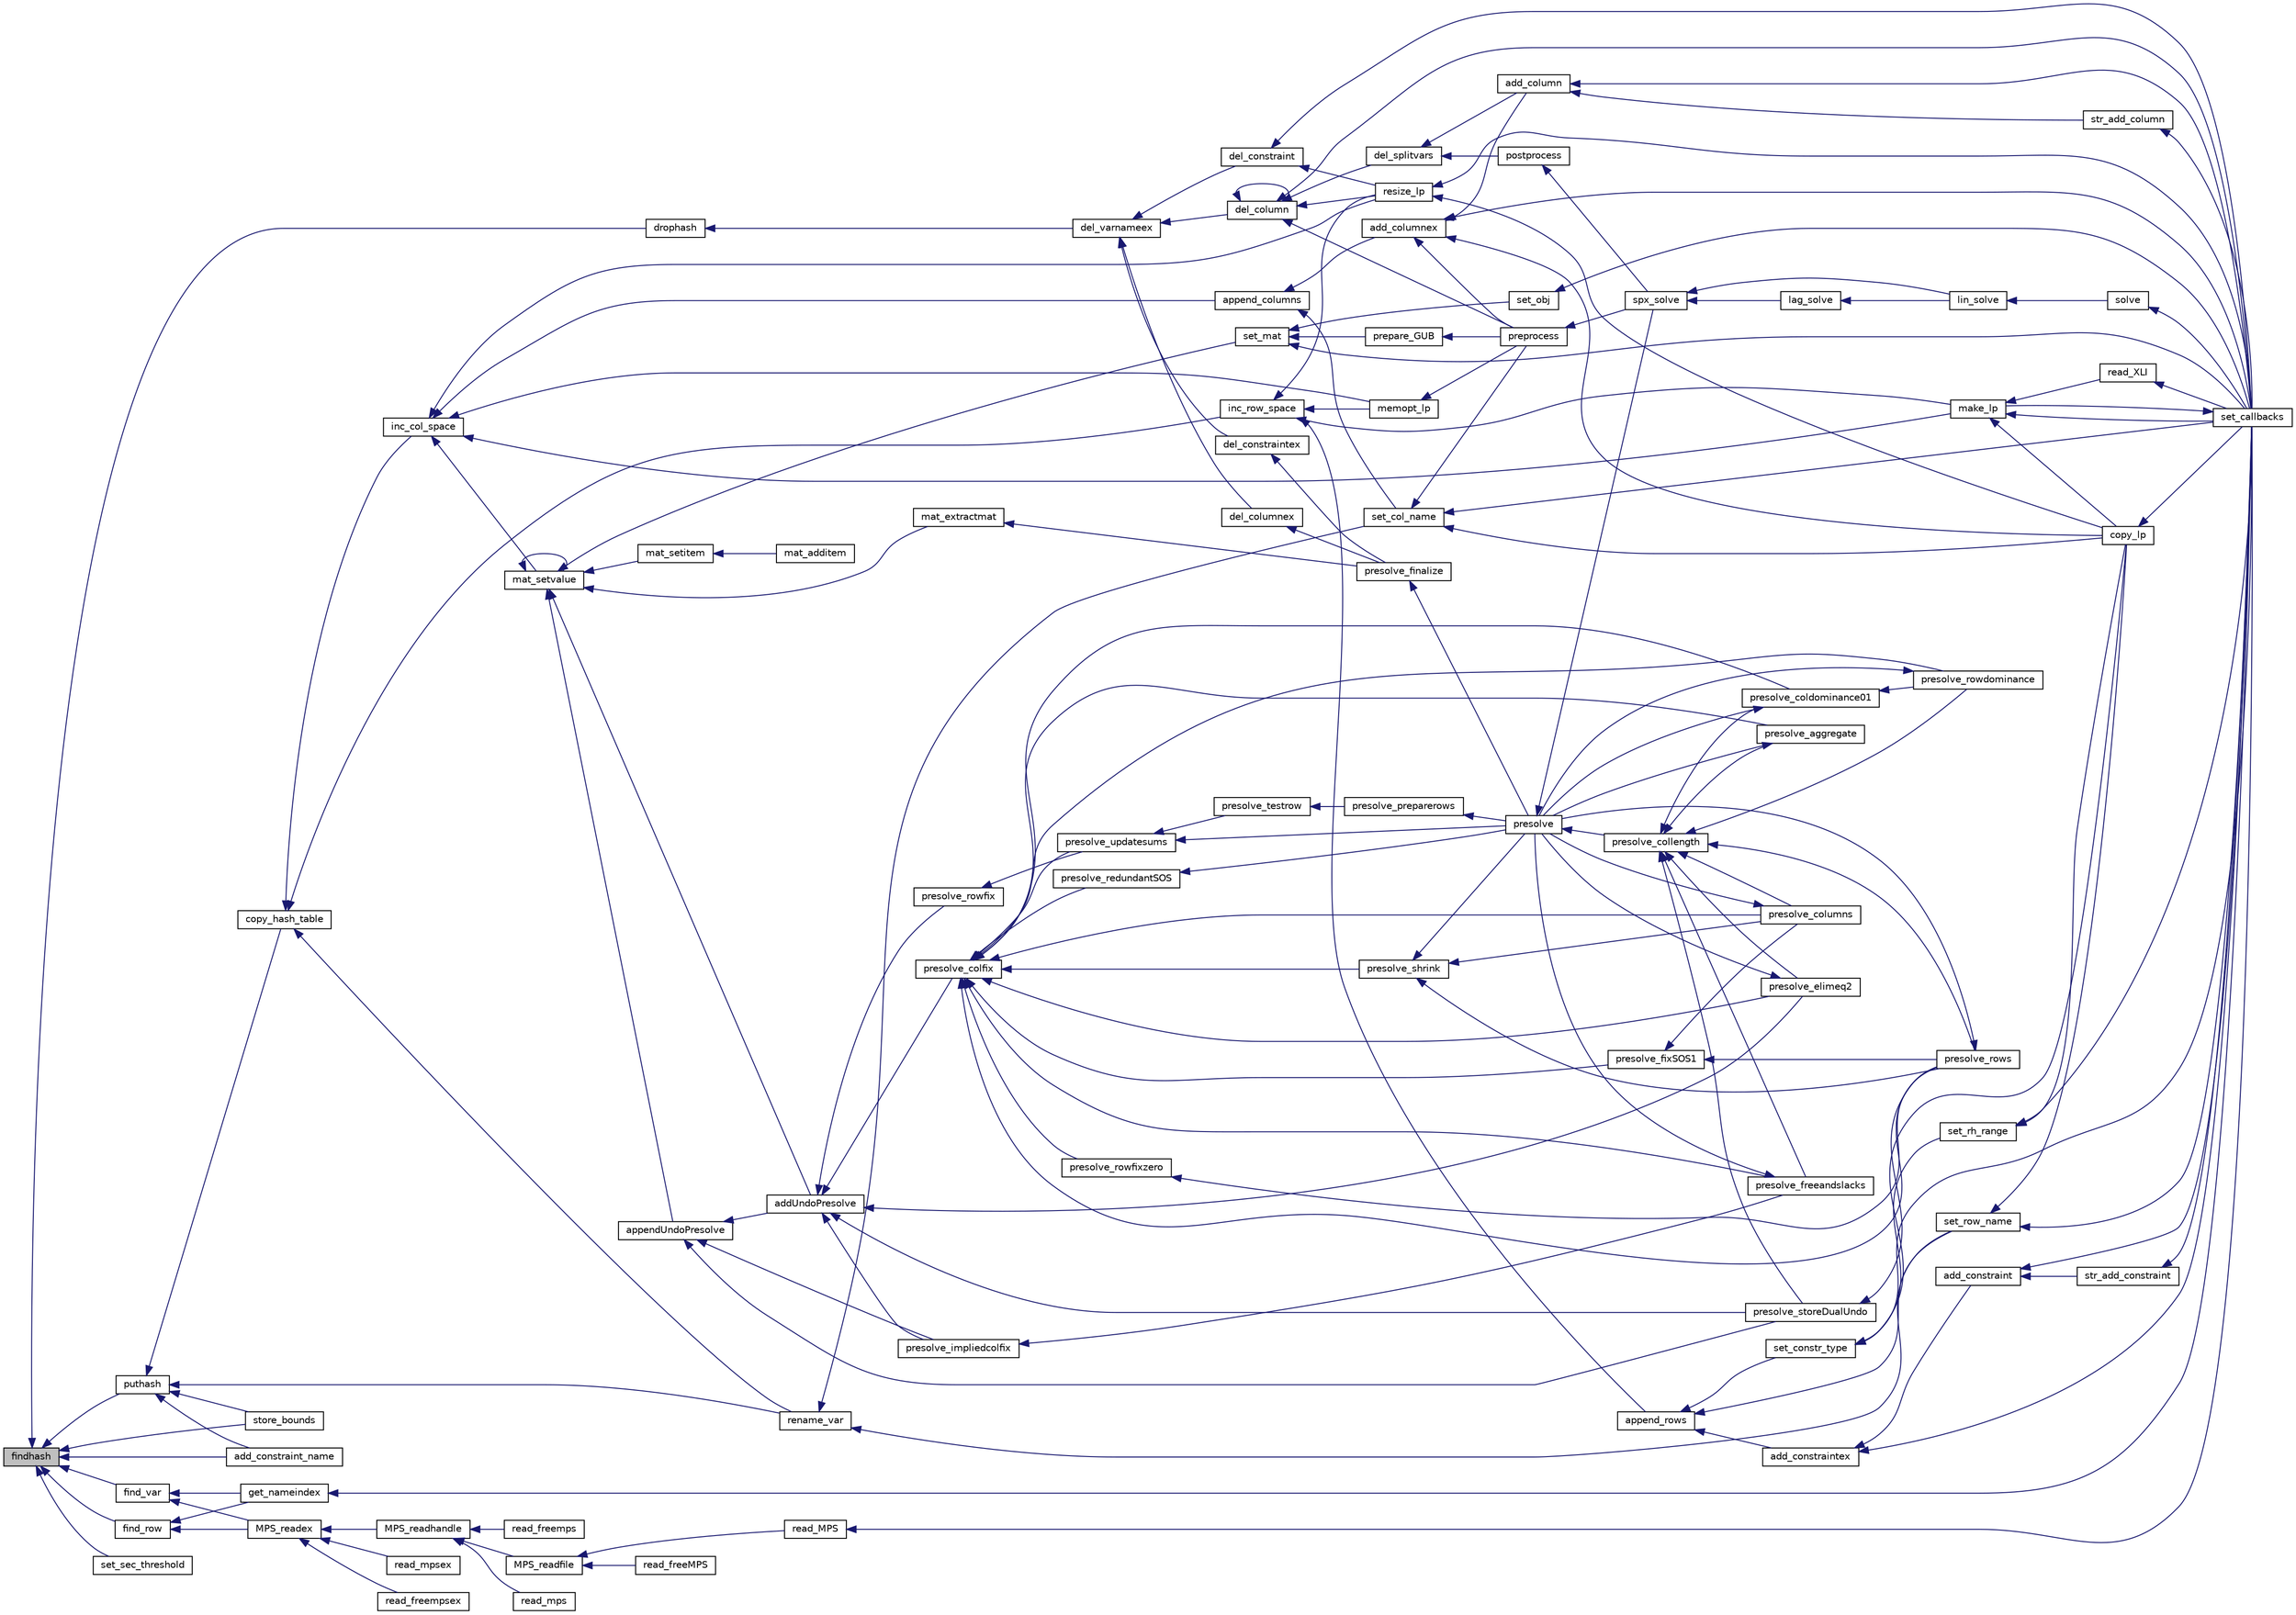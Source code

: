 digraph "findhash"
{
  edge [fontname="Helvetica",fontsize="10",labelfontname="Helvetica",labelfontsize="10"];
  node [fontname="Helvetica",fontsize="10",shape=record];
  rankdir="LR";
  Node204 [label="findhash",height=0.2,width=0.4,color="black", fillcolor="grey75", style="filled", fontcolor="black"];
  Node204 -> Node205 [dir="back",color="midnightblue",fontsize="10",style="solid",fontname="Helvetica"];
  Node205 [label="puthash",height=0.2,width=0.4,color="black", fillcolor="white", style="filled",URL="$d1/d7a/lp___hash_8h.html#aa4c1bd8f327e858bde2234bb6ef18772"];
  Node205 -> Node206 [dir="back",color="midnightblue",fontsize="10",style="solid",fontname="Helvetica"];
  Node206 [label="copy_hash_table",height=0.2,width=0.4,color="black", fillcolor="white", style="filled",URL="$d1/d7a/lp___hash_8h.html#ae6edcd0f73c54847e6a759f428c3a90a"];
  Node206 -> Node207 [dir="back",color="midnightblue",fontsize="10",style="solid",fontname="Helvetica"];
  Node207 [label="inc_row_space",height=0.2,width=0.4,color="black", fillcolor="white", style="filled",URL="$df/df7/lp__lib_8h.html#a6d1b5f1378df321f4ba817427e26cd49"];
  Node207 -> Node208 [dir="back",color="midnightblue",fontsize="10",style="solid",fontname="Helvetica"];
  Node208 [label="make_lp",height=0.2,width=0.4,color="black", fillcolor="white", style="filled",URL="$df/df7/lp__lib_8h.html#a68a0333d84dd944f67e2a0ec72e346a9"];
  Node208 -> Node209 [dir="back",color="midnightblue",fontsize="10",style="solid",fontname="Helvetica"];
  Node209 [label="copy_lp",height=0.2,width=0.4,color="black", fillcolor="white", style="filled",URL="$df/df7/lp__lib_8h.html#aca83ecdbc200b414db491306f3070ae9"];
  Node209 -> Node210 [dir="back",color="midnightblue",fontsize="10",style="solid",fontname="Helvetica"];
  Node210 [label="set_callbacks",height=0.2,width=0.4,color="black", fillcolor="white", style="filled",URL="$df/df7/lp__lib_8h.html#a929e8acb9704f61e16927c915c15cd07"];
  Node210 -> Node208 [dir="back",color="midnightblue",fontsize="10",style="solid",fontname="Helvetica"];
  Node208 -> Node210 [dir="back",color="midnightblue",fontsize="10",style="solid",fontname="Helvetica"];
  Node208 -> Node211 [dir="back",color="midnightblue",fontsize="10",style="solid",fontname="Helvetica"];
  Node211 [label="read_XLI",height=0.2,width=0.4,color="black", fillcolor="white", style="filled",URL="$df/df7/lp__lib_8h.html#a351dd803960ab0dae2b39f2c65d3a58d"];
  Node211 -> Node210 [dir="back",color="midnightblue",fontsize="10",style="solid",fontname="Helvetica"];
  Node207 -> Node212 [dir="back",color="midnightblue",fontsize="10",style="solid",fontname="Helvetica"];
  Node212 [label="resize_lp",height=0.2,width=0.4,color="black", fillcolor="white", style="filled",URL="$df/df7/lp__lib_8h.html#a3888240fa3e60fcc781ce5139d41225d"];
  Node212 -> Node209 [dir="back",color="midnightblue",fontsize="10",style="solid",fontname="Helvetica"];
  Node212 -> Node210 [dir="back",color="midnightblue",fontsize="10",style="solid",fontname="Helvetica"];
  Node207 -> Node213 [dir="back",color="midnightblue",fontsize="10",style="solid",fontname="Helvetica"];
  Node213 [label="memopt_lp",height=0.2,width=0.4,color="black", fillcolor="white", style="filled",URL="$df/df7/lp__lib_8h.html#af9340fa7c8926c39b68325dcef47a2eb"];
  Node213 -> Node214 [dir="back",color="midnightblue",fontsize="10",style="solid",fontname="Helvetica"];
  Node214 [label="preprocess",height=0.2,width=0.4,color="black", fillcolor="white", style="filled",URL="$df/df7/lp__lib_8h.html#a97c637125d89c31df9c86d5b091567be"];
  Node214 -> Node215 [dir="back",color="midnightblue",fontsize="10",style="solid",fontname="Helvetica"];
  Node215 [label="spx_solve",height=0.2,width=0.4,color="black", fillcolor="white", style="filled",URL="$d1/d0a/lp__simplex_8h.html#a3effc8b68c1fb21095e7324d83d0dbf7"];
  Node215 -> Node216 [dir="back",color="midnightblue",fontsize="10",style="solid",fontname="Helvetica"];
  Node216 [label="lag_solve",height=0.2,width=0.4,color="black", fillcolor="white", style="filled",URL="$d1/d0a/lp__simplex_8h.html#a320e9e82c06466267a7cb7844c7767b8"];
  Node216 -> Node217 [dir="back",color="midnightblue",fontsize="10",style="solid",fontname="Helvetica"];
  Node217 [label="lin_solve",height=0.2,width=0.4,color="black", fillcolor="white", style="filled",URL="$d1/d0a/lp__simplex_8h.html#a794b0beb471eb7ece9a694717b65b947"];
  Node217 -> Node218 [dir="back",color="midnightblue",fontsize="10",style="solid",fontname="Helvetica"];
  Node218 [label="solve",height=0.2,width=0.4,color="black", fillcolor="white", style="filled",URL="$df/df7/lp__lib_8h.html#a0f4da3a192397e77e6fe92704d4fad3f"];
  Node218 -> Node210 [dir="back",color="midnightblue",fontsize="10",style="solid",fontname="Helvetica"];
  Node215 -> Node217 [dir="back",color="midnightblue",fontsize="10",style="solid",fontname="Helvetica"];
  Node207 -> Node219 [dir="back",color="midnightblue",fontsize="10",style="solid",fontname="Helvetica"];
  Node219 [label="append_rows",height=0.2,width=0.4,color="black", fillcolor="white", style="filled",URL="$df/df7/lp__lib_8h.html#a518ad1ac2344480c0388dc997dac1f13"];
  Node219 -> Node220 [dir="back",color="midnightblue",fontsize="10",style="solid",fontname="Helvetica"];
  Node220 [label="add_constraintex",height=0.2,width=0.4,color="black", fillcolor="white", style="filled",URL="$df/df7/lp__lib_8h.html#a72939ceb6c02b858f0462fffc76c7cc7"];
  Node220 -> Node221 [dir="back",color="midnightblue",fontsize="10",style="solid",fontname="Helvetica"];
  Node221 [label="add_constraint",height=0.2,width=0.4,color="black", fillcolor="white", style="filled",URL="$df/df7/lp__lib_8h.html#a9bc4a8f05123c2512ef0059771c74909"];
  Node221 -> Node222 [dir="back",color="midnightblue",fontsize="10",style="solid",fontname="Helvetica"];
  Node222 [label="str_add_constraint",height=0.2,width=0.4,color="black", fillcolor="white", style="filled",URL="$df/df7/lp__lib_8h.html#a783404ff7b2853d45f0e2f1e4f8bb30d"];
  Node222 -> Node210 [dir="back",color="midnightblue",fontsize="10",style="solid",fontname="Helvetica"];
  Node221 -> Node210 [dir="back",color="midnightblue",fontsize="10",style="solid",fontname="Helvetica"];
  Node220 -> Node210 [dir="back",color="midnightblue",fontsize="10",style="solid",fontname="Helvetica"];
  Node219 -> Node223 [dir="back",color="midnightblue",fontsize="10",style="solid",fontname="Helvetica"];
  Node223 [label="set_constr_type",height=0.2,width=0.4,color="black", fillcolor="white", style="filled",URL="$df/df7/lp__lib_8h.html#adc9936d860d7678bd885f9784ae35f22"];
  Node223 -> Node209 [dir="back",color="midnightblue",fontsize="10",style="solid",fontname="Helvetica"];
  Node223 -> Node224 [dir="back",color="midnightblue",fontsize="10",style="solid",fontname="Helvetica"];
  Node224 [label="set_rh_range",height=0.2,width=0.4,color="black", fillcolor="white", style="filled",URL="$df/df7/lp__lib_8h.html#a728ff2b20d5451250ca2512f5d89c5e4"];
  Node224 -> Node209 [dir="back",color="midnightblue",fontsize="10",style="solid",fontname="Helvetica"];
  Node224 -> Node210 [dir="back",color="midnightblue",fontsize="10",style="solid",fontname="Helvetica"];
  Node223 -> Node210 [dir="back",color="midnightblue",fontsize="10",style="solid",fontname="Helvetica"];
  Node219 -> Node225 [dir="back",color="midnightblue",fontsize="10",style="solid",fontname="Helvetica"];
  Node225 [label="set_row_name",height=0.2,width=0.4,color="black", fillcolor="white", style="filled",URL="$df/df7/lp__lib_8h.html#adb54f658e12211fc717c7e2ad0f57ad5"];
  Node225 -> Node209 [dir="back",color="midnightblue",fontsize="10",style="solid",fontname="Helvetica"];
  Node225 -> Node210 [dir="back",color="midnightblue",fontsize="10",style="solid",fontname="Helvetica"];
  Node206 -> Node226 [dir="back",color="midnightblue",fontsize="10",style="solid",fontname="Helvetica"];
  Node226 [label="inc_col_space",height=0.2,width=0.4,color="black", fillcolor="white", style="filled",URL="$df/df7/lp__lib_8h.html#a19aaef4102ef22569c69de15939fd77f"];
  Node226 -> Node208 [dir="back",color="midnightblue",fontsize="10",style="solid",fontname="Helvetica"];
  Node226 -> Node212 [dir="back",color="midnightblue",fontsize="10",style="solid",fontname="Helvetica"];
  Node226 -> Node213 [dir="back",color="midnightblue",fontsize="10",style="solid",fontname="Helvetica"];
  Node226 -> Node227 [dir="back",color="midnightblue",fontsize="10",style="solid",fontname="Helvetica"];
  Node227 [label="append_columns",height=0.2,width=0.4,color="black", fillcolor="white", style="filled",URL="$df/df7/lp__lib_8h.html#af2eb621df330da05b8dbe0f492de947c"];
  Node227 -> Node228 [dir="back",color="midnightblue",fontsize="10",style="solid",fontname="Helvetica"];
  Node228 [label="add_columnex",height=0.2,width=0.4,color="black", fillcolor="white", style="filled",URL="$df/df7/lp__lib_8h.html#a2f59f71c70b34d6198979dd6652f2dbd"];
  Node228 -> Node209 [dir="back",color="midnightblue",fontsize="10",style="solid",fontname="Helvetica"];
  Node228 -> Node229 [dir="back",color="midnightblue",fontsize="10",style="solid",fontname="Helvetica"];
  Node229 [label="add_column",height=0.2,width=0.4,color="black", fillcolor="white", style="filled",URL="$df/df7/lp__lib_8h.html#ab0aae6678125797fe5acd4d9e4ec5ada"];
  Node229 -> Node230 [dir="back",color="midnightblue",fontsize="10",style="solid",fontname="Helvetica"];
  Node230 [label="str_add_column",height=0.2,width=0.4,color="black", fillcolor="white", style="filled",URL="$df/df7/lp__lib_8h.html#a8e97e48b7672e3a822758f53b897b960"];
  Node230 -> Node210 [dir="back",color="midnightblue",fontsize="10",style="solid",fontname="Helvetica"];
  Node229 -> Node210 [dir="back",color="midnightblue",fontsize="10",style="solid",fontname="Helvetica"];
  Node228 -> Node210 [dir="back",color="midnightblue",fontsize="10",style="solid",fontname="Helvetica"];
  Node228 -> Node214 [dir="back",color="midnightblue",fontsize="10",style="solid",fontname="Helvetica"];
  Node227 -> Node231 [dir="back",color="midnightblue",fontsize="10",style="solid",fontname="Helvetica"];
  Node231 [label="set_col_name",height=0.2,width=0.4,color="black", fillcolor="white", style="filled",URL="$df/df7/lp__lib_8h.html#a751584b8fc5364188ce4cfedd22a41f0"];
  Node231 -> Node209 [dir="back",color="midnightblue",fontsize="10",style="solid",fontname="Helvetica"];
  Node231 -> Node210 [dir="back",color="midnightblue",fontsize="10",style="solid",fontname="Helvetica"];
  Node231 -> Node214 [dir="back",color="midnightblue",fontsize="10",style="solid",fontname="Helvetica"];
  Node226 -> Node232 [dir="back",color="midnightblue",fontsize="10",style="solid",fontname="Helvetica"];
  Node232 [label="mat_setvalue",height=0.2,width=0.4,color="black", fillcolor="white", style="filled",URL="$d0/d48/lp__matrix_8h.html#a3cf5f70351e501251681b113289293da"];
  Node232 -> Node233 [dir="back",color="midnightblue",fontsize="10",style="solid",fontname="Helvetica"];
  Node233 [label="set_mat",height=0.2,width=0.4,color="black", fillcolor="white", style="filled",URL="$df/df7/lp__lib_8h.html#a21ce2e5c2697a784e679f1b3ae596d92"];
  Node233 -> Node234 [dir="back",color="midnightblue",fontsize="10",style="solid",fontname="Helvetica"];
  Node234 [label="set_obj",height=0.2,width=0.4,color="black", fillcolor="white", style="filled",URL="$df/df7/lp__lib_8h.html#aa23a77296dfa4c4350f59de4eb2dd793"];
  Node234 -> Node210 [dir="back",color="midnightblue",fontsize="10",style="solid",fontname="Helvetica"];
  Node233 -> Node210 [dir="back",color="midnightblue",fontsize="10",style="solid",fontname="Helvetica"];
  Node233 -> Node235 [dir="back",color="midnightblue",fontsize="10",style="solid",fontname="Helvetica"];
  Node235 [label="prepare_GUB",height=0.2,width=0.4,color="black", fillcolor="white", style="filled",URL="$df/df7/lp__lib_8h.html#aa8871fd842850304a627fbe3be7d31fb"];
  Node235 -> Node214 [dir="back",color="midnightblue",fontsize="10",style="solid",fontname="Helvetica"];
  Node232 -> Node236 [dir="back",color="midnightblue",fontsize="10",style="solid",fontname="Helvetica"];
  Node236 [label="mat_extractmat",height=0.2,width=0.4,color="black", fillcolor="white", style="filled",URL="$d0/d48/lp__matrix_8h.html#a8fe5b95ea2aa30bba3f5050534e4c420"];
  Node236 -> Node237 [dir="back",color="midnightblue",fontsize="10",style="solid",fontname="Helvetica"];
  Node237 [label="presolve_finalize",height=0.2,width=0.4,color="black", fillcolor="white", style="filled",URL="$d3/da5/lp__presolve_8c.html#a46c3fddf42b480372a735f9cc14c5c38"];
  Node237 -> Node238 [dir="back",color="midnightblue",fontsize="10",style="solid",fontname="Helvetica"];
  Node238 [label="presolve",height=0.2,width=0.4,color="black", fillcolor="white", style="filled",URL="$da/dae/lp__presolve_8h.html#a63c9f891fb867de51e44d08313fdd585"];
  Node238 -> Node239 [dir="back",color="midnightblue",fontsize="10",style="solid",fontname="Helvetica"];
  Node239 [label="presolve_collength",height=0.2,width=0.4,color="black", fillcolor="white", style="filled",URL="$da/dae/lp__presolve_8h.html#a58b595e285879c5d2996a0a6247d9389"];
  Node239 -> Node240 [dir="back",color="midnightblue",fontsize="10",style="solid",fontname="Helvetica"];
  Node240 [label="presolve_storeDualUndo",height=0.2,width=0.4,color="black", fillcolor="white", style="filled",URL="$d3/da5/lp__presolve_8c.html#a1aba0570d1275e34fbd173aa558c4c14"];
  Node240 -> Node241 [dir="back",color="midnightblue",fontsize="10",style="solid",fontname="Helvetica"];
  Node241 [label="presolve_rows",height=0.2,width=0.4,color="black", fillcolor="white", style="filled",URL="$d3/da5/lp__presolve_8c.html#a93c32e563cfede02af08bd1a3d46bd6d"];
  Node241 -> Node238 [dir="back",color="midnightblue",fontsize="10",style="solid",fontname="Helvetica"];
  Node239 -> Node242 [dir="back",color="midnightblue",fontsize="10",style="solid",fontname="Helvetica"];
  Node242 [label="presolve_elimeq2",height=0.2,width=0.4,color="black", fillcolor="white", style="filled",URL="$d3/da5/lp__presolve_8c.html#a7844c56aa332fe22274fffac21b497b8"];
  Node242 -> Node238 [dir="back",color="midnightblue",fontsize="10",style="solid",fontname="Helvetica"];
  Node239 -> Node243 [dir="back",color="midnightblue",fontsize="10",style="solid",fontname="Helvetica"];
  Node243 [label="presolve_rowdominance",height=0.2,width=0.4,color="black", fillcolor="white", style="filled",URL="$d3/da5/lp__presolve_8c.html#a7e03acd96990d99539251375f7faff4a"];
  Node243 -> Node238 [dir="back",color="midnightblue",fontsize="10",style="solid",fontname="Helvetica"];
  Node239 -> Node244 [dir="back",color="midnightblue",fontsize="10",style="solid",fontname="Helvetica"];
  Node244 [label="presolve_coldominance01",height=0.2,width=0.4,color="black", fillcolor="white", style="filled",URL="$d3/da5/lp__presolve_8c.html#a38ba8dae4e0bbdd4ab2ab77f7d146596"];
  Node244 -> Node243 [dir="back",color="midnightblue",fontsize="10",style="solid",fontname="Helvetica"];
  Node244 -> Node238 [dir="back",color="midnightblue",fontsize="10",style="solid",fontname="Helvetica"];
  Node239 -> Node245 [dir="back",color="midnightblue",fontsize="10",style="solid",fontname="Helvetica"];
  Node245 [label="presolve_aggregate",height=0.2,width=0.4,color="black", fillcolor="white", style="filled",URL="$d3/da5/lp__presolve_8c.html#accb9e4202e7222ff4aba91e3c15efa73"];
  Node245 -> Node238 [dir="back",color="midnightblue",fontsize="10",style="solid",fontname="Helvetica"];
  Node239 -> Node246 [dir="back",color="midnightblue",fontsize="10",style="solid",fontname="Helvetica"];
  Node246 [label="presolve_columns",height=0.2,width=0.4,color="black", fillcolor="white", style="filled",URL="$d3/da5/lp__presolve_8c.html#ada5e067bb25106a6d8ecd75d23be8600"];
  Node246 -> Node238 [dir="back",color="midnightblue",fontsize="10",style="solid",fontname="Helvetica"];
  Node239 -> Node247 [dir="back",color="midnightblue",fontsize="10",style="solid",fontname="Helvetica"];
  Node247 [label="presolve_freeandslacks",height=0.2,width=0.4,color="black", fillcolor="white", style="filled",URL="$d3/da5/lp__presolve_8c.html#a62d34320b14c8946670a7fc73a04828a"];
  Node247 -> Node238 [dir="back",color="midnightblue",fontsize="10",style="solid",fontname="Helvetica"];
  Node239 -> Node241 [dir="back",color="midnightblue",fontsize="10",style="solid",fontname="Helvetica"];
  Node238 -> Node215 [dir="back",color="midnightblue",fontsize="10",style="solid",fontname="Helvetica"];
  Node232 -> Node248 [dir="back",color="midnightblue",fontsize="10",style="solid",fontname="Helvetica"];
  Node248 [label="mat_setitem",height=0.2,width=0.4,color="black", fillcolor="white", style="filled",URL="$d0/d48/lp__matrix_8h.html#ac8defba940597273d1e2f41af9c4fdd6"];
  Node248 -> Node249 [dir="back",color="midnightblue",fontsize="10",style="solid",fontname="Helvetica"];
  Node249 [label="mat_additem",height=0.2,width=0.4,color="black", fillcolor="white", style="filled",URL="$d0/d48/lp__matrix_8h.html#adae88f0f1d337755cfa985774c30135f"];
  Node232 -> Node232 [dir="back",color="midnightblue",fontsize="10",style="solid",fontname="Helvetica"];
  Node232 -> Node250 [dir="back",color="midnightblue",fontsize="10",style="solid",fontname="Helvetica"];
  Node250 [label="appendUndoPresolve",height=0.2,width=0.4,color="black", fillcolor="white", style="filled",URL="$d0/d48/lp__matrix_8h.html#aa8e38f815c9cbd06ef78e67a7f0cb056"];
  Node250 -> Node251 [dir="back",color="midnightblue",fontsize="10",style="solid",fontname="Helvetica"];
  Node251 [label="addUndoPresolve",height=0.2,width=0.4,color="black", fillcolor="white", style="filled",URL="$d0/d48/lp__matrix_8h.html#a1d2df317ce9ff9f7d2175c6f4f5998fd"];
  Node251 -> Node240 [dir="back",color="midnightblue",fontsize="10",style="solid",fontname="Helvetica"];
  Node251 -> Node252 [dir="back",color="midnightblue",fontsize="10",style="solid",fontname="Helvetica"];
  Node252 [label="presolve_rowfix",height=0.2,width=0.4,color="black", fillcolor="white", style="filled",URL="$d3/da5/lp__presolve_8c.html#a520eef3ceedd449b38f7efcba96f8f9d"];
  Node252 -> Node253 [dir="back",color="midnightblue",fontsize="10",style="solid",fontname="Helvetica"];
  Node253 [label="presolve_updatesums",height=0.2,width=0.4,color="black", fillcolor="white", style="filled",URL="$da/dae/lp__presolve_8h.html#a48aae6398bfe8f3779631422b53e0f2c"];
  Node253 -> Node254 [dir="back",color="midnightblue",fontsize="10",style="solid",fontname="Helvetica"];
  Node254 [label="presolve_testrow",height=0.2,width=0.4,color="black", fillcolor="white", style="filled",URL="$d3/da5/lp__presolve_8c.html#ad41ebd5dd7c996f3138eacf6bbf4484f"];
  Node254 -> Node255 [dir="back",color="midnightblue",fontsize="10",style="solid",fontname="Helvetica"];
  Node255 [label="presolve_preparerows",height=0.2,width=0.4,color="black", fillcolor="white", style="filled",URL="$d3/da5/lp__presolve_8c.html#a8907ce5b9083799d1f9b1245a265a104"];
  Node255 -> Node238 [dir="back",color="midnightblue",fontsize="10",style="solid",fontname="Helvetica"];
  Node253 -> Node238 [dir="back",color="midnightblue",fontsize="10",style="solid",fontname="Helvetica"];
  Node251 -> Node256 [dir="back",color="midnightblue",fontsize="10",style="solid",fontname="Helvetica"];
  Node256 [label="presolve_colfix",height=0.2,width=0.4,color="black", fillcolor="white", style="filled",URL="$da/dae/lp__presolve_8h.html#a5ac5af2f2db21d53c5a0655080959a42"];
  Node256 -> Node257 [dir="back",color="midnightblue",fontsize="10",style="solid",fontname="Helvetica"];
  Node257 [label="presolve_shrink",height=0.2,width=0.4,color="black", fillcolor="white", style="filled",URL="$da/dae/lp__presolve_8h.html#a0af83f2ddc82962e4531d33df40823b4"];
  Node257 -> Node246 [dir="back",color="midnightblue",fontsize="10",style="solid",fontname="Helvetica"];
  Node257 -> Node241 [dir="back",color="midnightblue",fontsize="10",style="solid",fontname="Helvetica"];
  Node257 -> Node238 [dir="back",color="midnightblue",fontsize="10",style="solid",fontname="Helvetica"];
  Node256 -> Node258 [dir="back",color="midnightblue",fontsize="10",style="solid",fontname="Helvetica"];
  Node258 [label="presolve_redundantSOS",height=0.2,width=0.4,color="black", fillcolor="white", style="filled",URL="$d3/da5/lp__presolve_8c.html#a59de989fa2e2b3a1c70900138341444c"];
  Node258 -> Node238 [dir="back",color="midnightblue",fontsize="10",style="solid",fontname="Helvetica"];
  Node256 -> Node259 [dir="back",color="midnightblue",fontsize="10",style="solid",fontname="Helvetica"];
  Node259 [label="presolve_fixSOS1",height=0.2,width=0.4,color="black", fillcolor="white", style="filled",URL="$d3/da5/lp__presolve_8c.html#afe23851dfda31715aa642bf989e12ffc"];
  Node259 -> Node246 [dir="back",color="midnightblue",fontsize="10",style="solid",fontname="Helvetica"];
  Node259 -> Node241 [dir="back",color="midnightblue",fontsize="10",style="solid",fontname="Helvetica"];
  Node256 -> Node260 [dir="back",color="midnightblue",fontsize="10",style="solid",fontname="Helvetica"];
  Node260 [label="presolve_rowfixzero",height=0.2,width=0.4,color="black", fillcolor="white", style="filled",URL="$d3/da5/lp__presolve_8c.html#a4f192a0462d482c119b3966df893497c"];
  Node260 -> Node241 [dir="back",color="midnightblue",fontsize="10",style="solid",fontname="Helvetica"];
  Node256 -> Node242 [dir="back",color="midnightblue",fontsize="10",style="solid",fontname="Helvetica"];
  Node256 -> Node253 [dir="back",color="midnightblue",fontsize="10",style="solid",fontname="Helvetica"];
  Node256 -> Node243 [dir="back",color="midnightblue",fontsize="10",style="solid",fontname="Helvetica"];
  Node256 -> Node244 [dir="back",color="midnightblue",fontsize="10",style="solid",fontname="Helvetica"];
  Node256 -> Node245 [dir="back",color="midnightblue",fontsize="10",style="solid",fontname="Helvetica"];
  Node256 -> Node246 [dir="back",color="midnightblue",fontsize="10",style="solid",fontname="Helvetica"];
  Node256 -> Node247 [dir="back",color="midnightblue",fontsize="10",style="solid",fontname="Helvetica"];
  Node256 -> Node241 [dir="back",color="midnightblue",fontsize="10",style="solid",fontname="Helvetica"];
  Node251 -> Node242 [dir="back",color="midnightblue",fontsize="10",style="solid",fontname="Helvetica"];
  Node251 -> Node261 [dir="back",color="midnightblue",fontsize="10",style="solid",fontname="Helvetica"];
  Node261 [label="presolve_impliedcolfix",height=0.2,width=0.4,color="black", fillcolor="white", style="filled",URL="$d3/da5/lp__presolve_8c.html#a25320b5f693a313addfb4d08c8d8a4fc"];
  Node261 -> Node247 [dir="back",color="midnightblue",fontsize="10",style="solid",fontname="Helvetica"];
  Node250 -> Node240 [dir="back",color="midnightblue",fontsize="10",style="solid",fontname="Helvetica"];
  Node250 -> Node261 [dir="back",color="midnightblue",fontsize="10",style="solid",fontname="Helvetica"];
  Node232 -> Node251 [dir="back",color="midnightblue",fontsize="10",style="solid",fontname="Helvetica"];
  Node206 -> Node262 [dir="back",color="midnightblue",fontsize="10",style="solid",fontname="Helvetica"];
  Node262 [label="rename_var",height=0.2,width=0.4,color="black", fillcolor="white", style="filled",URL="$d4/d79/lp__lib_8c.html#a2c608b51aa758ef204f5771fb52f78e2"];
  Node262 -> Node225 [dir="back",color="midnightblue",fontsize="10",style="solid",fontname="Helvetica"];
  Node262 -> Node231 [dir="back",color="midnightblue",fontsize="10",style="solid",fontname="Helvetica"];
  Node205 -> Node262 [dir="back",color="midnightblue",fontsize="10",style="solid",fontname="Helvetica"];
  Node205 -> Node263 [dir="back",color="midnightblue",fontsize="10",style="solid",fontname="Helvetica"];
  Node263 [label="store_bounds",height=0.2,width=0.4,color="black", fillcolor="white", style="filled",URL="$d0/d10/yacc__read_8h.html#a1a5f7d0b22ed2349ffb2a4e491e72df1"];
  Node205 -> Node264 [dir="back",color="midnightblue",fontsize="10",style="solid",fontname="Helvetica"];
  Node264 [label="add_constraint_name",height=0.2,width=0.4,color="black", fillcolor="white", style="filled",URL="$d0/d10/yacc__read_8h.html#a6365c8ef8d72a95bbca2b6d829909783"];
  Node204 -> Node265 [dir="back",color="midnightblue",fontsize="10",style="solid",fontname="Helvetica"];
  Node265 [label="drophash",height=0.2,width=0.4,color="black", fillcolor="white", style="filled",URL="$d1/d7a/lp___hash_8h.html#a604f398275bbfa26cde6b9c878ee6182"];
  Node265 -> Node266 [dir="back",color="midnightblue",fontsize="10",style="solid",fontname="Helvetica"];
  Node266 [label="del_varnameex",height=0.2,width=0.4,color="black", fillcolor="white", style="filled",URL="$df/df7/lp__lib_8h.html#a07aecb614f2544a48a998497d99428b3"];
  Node266 -> Node267 [dir="back",color="midnightblue",fontsize="10",style="solid",fontname="Helvetica"];
  Node267 [label="del_constraintex",height=0.2,width=0.4,color="black", fillcolor="white", style="filled",URL="$df/df7/lp__lib_8h.html#a2a32aced43a16f309da4d2d1e6861781"];
  Node267 -> Node237 [dir="back",color="midnightblue",fontsize="10",style="solid",fontname="Helvetica"];
  Node266 -> Node268 [dir="back",color="midnightblue",fontsize="10",style="solid",fontname="Helvetica"];
  Node268 [label="del_constraint",height=0.2,width=0.4,color="black", fillcolor="white", style="filled",URL="$df/df7/lp__lib_8h.html#a99c3e334739c620d7c3fa94ab2d45823"];
  Node268 -> Node212 [dir="back",color="midnightblue",fontsize="10",style="solid",fontname="Helvetica"];
  Node268 -> Node210 [dir="back",color="midnightblue",fontsize="10",style="solid",fontname="Helvetica"];
  Node266 -> Node269 [dir="back",color="midnightblue",fontsize="10",style="solid",fontname="Helvetica"];
  Node269 [label="del_columnex",height=0.2,width=0.4,color="black", fillcolor="white", style="filled",URL="$df/df7/lp__lib_8h.html#a156f55cae7e764cc6292bbaeb443d51a"];
  Node269 -> Node237 [dir="back",color="midnightblue",fontsize="10",style="solid",fontname="Helvetica"];
  Node266 -> Node270 [dir="back",color="midnightblue",fontsize="10",style="solid",fontname="Helvetica"];
  Node270 [label="del_column",height=0.2,width=0.4,color="black", fillcolor="white", style="filled",URL="$df/df7/lp__lib_8h.html#a19ffee388cd896f1a87a8dd6292e505e"];
  Node270 -> Node212 [dir="back",color="midnightblue",fontsize="10",style="solid",fontname="Helvetica"];
  Node270 -> Node271 [dir="back",color="midnightblue",fontsize="10",style="solid",fontname="Helvetica"];
  Node271 [label="del_splitvars",height=0.2,width=0.4,color="black", fillcolor="white", style="filled",URL="$d4/d79/lp__lib_8c.html#a5ff16cef0653b3cc0f2a20cb07200dbc"];
  Node271 -> Node229 [dir="back",color="midnightblue",fontsize="10",style="solid",fontname="Helvetica"];
  Node271 -> Node272 [dir="back",color="midnightblue",fontsize="10",style="solid",fontname="Helvetica"];
  Node272 [label="postprocess",height=0.2,width=0.4,color="black", fillcolor="white", style="filled",URL="$df/df7/lp__lib_8h.html#a0893b5f8a2432dd38800b54ec8ca0332"];
  Node272 -> Node215 [dir="back",color="midnightblue",fontsize="10",style="solid",fontname="Helvetica"];
  Node270 -> Node270 [dir="back",color="midnightblue",fontsize="10",style="solid",fontname="Helvetica"];
  Node270 -> Node210 [dir="back",color="midnightblue",fontsize="10",style="solid",fontname="Helvetica"];
  Node270 -> Node214 [dir="back",color="midnightblue",fontsize="10",style="solid",fontname="Helvetica"];
  Node204 -> Node273 [dir="back",color="midnightblue",fontsize="10",style="solid",fontname="Helvetica"];
  Node273 [label="find_row",height=0.2,width=0.4,color="black", fillcolor="white", style="filled",URL="$d1/d7a/lp___hash_8h.html#af641364834ee86a40c668aee248633d7"];
  Node273 -> Node274 [dir="back",color="midnightblue",fontsize="10",style="solid",fontname="Helvetica"];
  Node274 [label="get_nameindex",height=0.2,width=0.4,color="black", fillcolor="white", style="filled",URL="$df/df7/lp__lib_8h.html#a2dcc5ebee9fd6fd8e87081247cb171d1"];
  Node274 -> Node210 [dir="back",color="midnightblue",fontsize="10",style="solid",fontname="Helvetica"];
  Node273 -> Node275 [dir="back",color="midnightblue",fontsize="10",style="solid",fontname="Helvetica"];
  Node275 [label="MPS_readex",height=0.2,width=0.4,color="black", fillcolor="white", style="filled",URL="$db/db0/lp___m_p_s_8c.html#aea59712cb910942080d5bf45bdaba80b"];
  Node275 -> Node276 [dir="back",color="midnightblue",fontsize="10",style="solid",fontname="Helvetica"];
  Node276 [label="read_mpsex",height=0.2,width=0.4,color="black", fillcolor="white", style="filled",URL="$df/df7/lp__lib_8h.html#ab4fd98dae3427337b482648696e8cb8b"];
  Node275 -> Node277 [dir="back",color="midnightblue",fontsize="10",style="solid",fontname="Helvetica"];
  Node277 [label="read_freempsex",height=0.2,width=0.4,color="black", fillcolor="white", style="filled",URL="$df/df7/lp__lib_8h.html#ab52893f02ab0e0607c3f11d7676fbe53"];
  Node275 -> Node278 [dir="back",color="midnightblue",fontsize="10",style="solid",fontname="Helvetica"];
  Node278 [label="MPS_readhandle",height=0.2,width=0.4,color="black", fillcolor="white", style="filled",URL="$d1/ddb/lp___m_p_s_8h.html#aa50322905617f743be6364b668892d57"];
  Node278 -> Node279 [dir="back",color="midnightblue",fontsize="10",style="solid",fontname="Helvetica"];
  Node279 [label="read_mps",height=0.2,width=0.4,color="black", fillcolor="white", style="filled",URL="$df/df7/lp__lib_8h.html#ab331749f216f3baa7cf785dbd1e891da"];
  Node278 -> Node280 [dir="back",color="midnightblue",fontsize="10",style="solid",fontname="Helvetica"];
  Node280 [label="read_freemps",height=0.2,width=0.4,color="black", fillcolor="white", style="filled",URL="$df/df7/lp__lib_8h.html#aa20d230557df91cec7878aeb9a54c080"];
  Node278 -> Node281 [dir="back",color="midnightblue",fontsize="10",style="solid",fontname="Helvetica"];
  Node281 [label="MPS_readfile",height=0.2,width=0.4,color="black", fillcolor="white", style="filled",URL="$d1/ddb/lp___m_p_s_8h.html#a252ece8e4e0ff97b9c4ffefcd5314fa2"];
  Node281 -> Node282 [dir="back",color="midnightblue",fontsize="10",style="solid",fontname="Helvetica"];
  Node282 [label="read_MPS",height=0.2,width=0.4,color="black", fillcolor="white", style="filled",URL="$df/df7/lp__lib_8h.html#ac9c857aa1327544dc606a451a50acd6f"];
  Node282 -> Node210 [dir="back",color="midnightblue",fontsize="10",style="solid",fontname="Helvetica"];
  Node281 -> Node283 [dir="back",color="midnightblue",fontsize="10",style="solid",fontname="Helvetica"];
  Node283 [label="read_freeMPS",height=0.2,width=0.4,color="black", fillcolor="white", style="filled",URL="$df/df7/lp__lib_8h.html#a37f88b0ab90b782cde7fb064a3a6797e"];
  Node204 -> Node284 [dir="back",color="midnightblue",fontsize="10",style="solid",fontname="Helvetica"];
  Node284 [label="find_var",height=0.2,width=0.4,color="black", fillcolor="white", style="filled",URL="$d1/d7a/lp___hash_8h.html#ad823b30e8d5693a5119c96693744da08"];
  Node284 -> Node274 [dir="back",color="midnightblue",fontsize="10",style="solid",fontname="Helvetica"];
  Node284 -> Node275 [dir="back",color="midnightblue",fontsize="10",style="solid",fontname="Helvetica"];
  Node204 -> Node285 [dir="back",color="midnightblue",fontsize="10",style="solid",fontname="Helvetica"];
  Node285 [label="set_sec_threshold",height=0.2,width=0.4,color="black", fillcolor="white", style="filled",URL="$d0/d10/yacc__read_8h.html#a69eb7be494984a5cfe1ffea2543f9463"];
  Node204 -> Node263 [dir="back",color="midnightblue",fontsize="10",style="solid",fontname="Helvetica"];
  Node204 -> Node264 [dir="back",color="midnightblue",fontsize="10",style="solid",fontname="Helvetica"];
}
